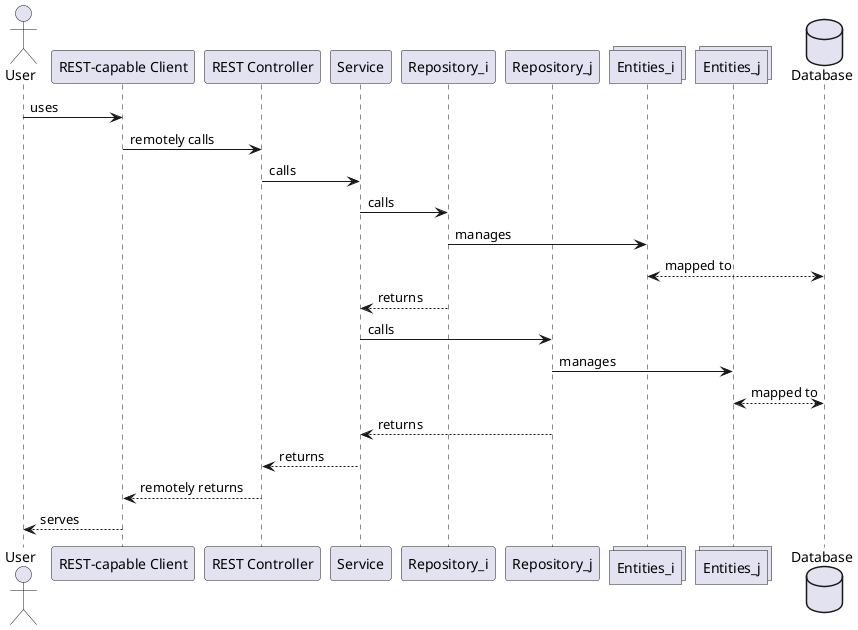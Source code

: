 @startuml SequenceDiagram
actor User
participant "REST-capable Client"
participant "REST Controller"
participant Service
participant Repository_i
participant Repository_j
collections Entities_i
collections Entities_j
database Database
User -> "REST-capable Client" : uses
"REST-capable Client" -> "REST Controller" : remotely calls
"REST Controller" -> Service : calls
Service -> Repository_i : calls
Repository_i -> Entities_i : manages
Entities_i <--> Database : mapped to
Repository_i --> Service : returns
Service -> Repository_j : calls
Repository_j -> Entities_j : manages
Entities_j <--> Database : mapped to
Repository_j --> Service : returns
Service --> "REST Controller" : returns
"REST Controller" --> "REST-capable Client" : remotely returns
"REST-capable Client" --> User : serves
@enduml